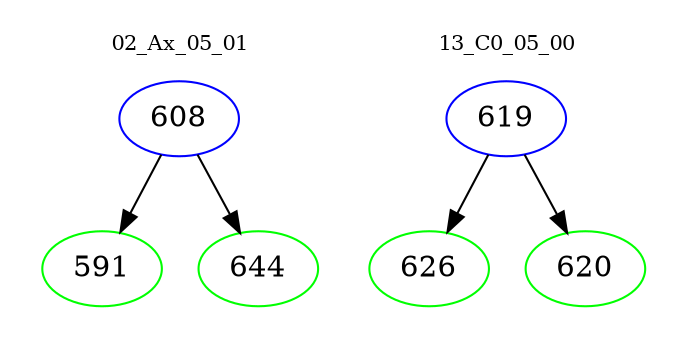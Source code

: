 digraph{
subgraph cluster_0 {
color = white
label = "02_Ax_05_01";
fontsize=10;
T0_608 [label="608", color="blue"]
T0_608 -> T0_591 [color="black"]
T0_591 [label="591", color="green"]
T0_608 -> T0_644 [color="black"]
T0_644 [label="644", color="green"]
}
subgraph cluster_1 {
color = white
label = "13_C0_05_00";
fontsize=10;
T1_619 [label="619", color="blue"]
T1_619 -> T1_626 [color="black"]
T1_626 [label="626", color="green"]
T1_619 -> T1_620 [color="black"]
T1_620 [label="620", color="green"]
}
}
